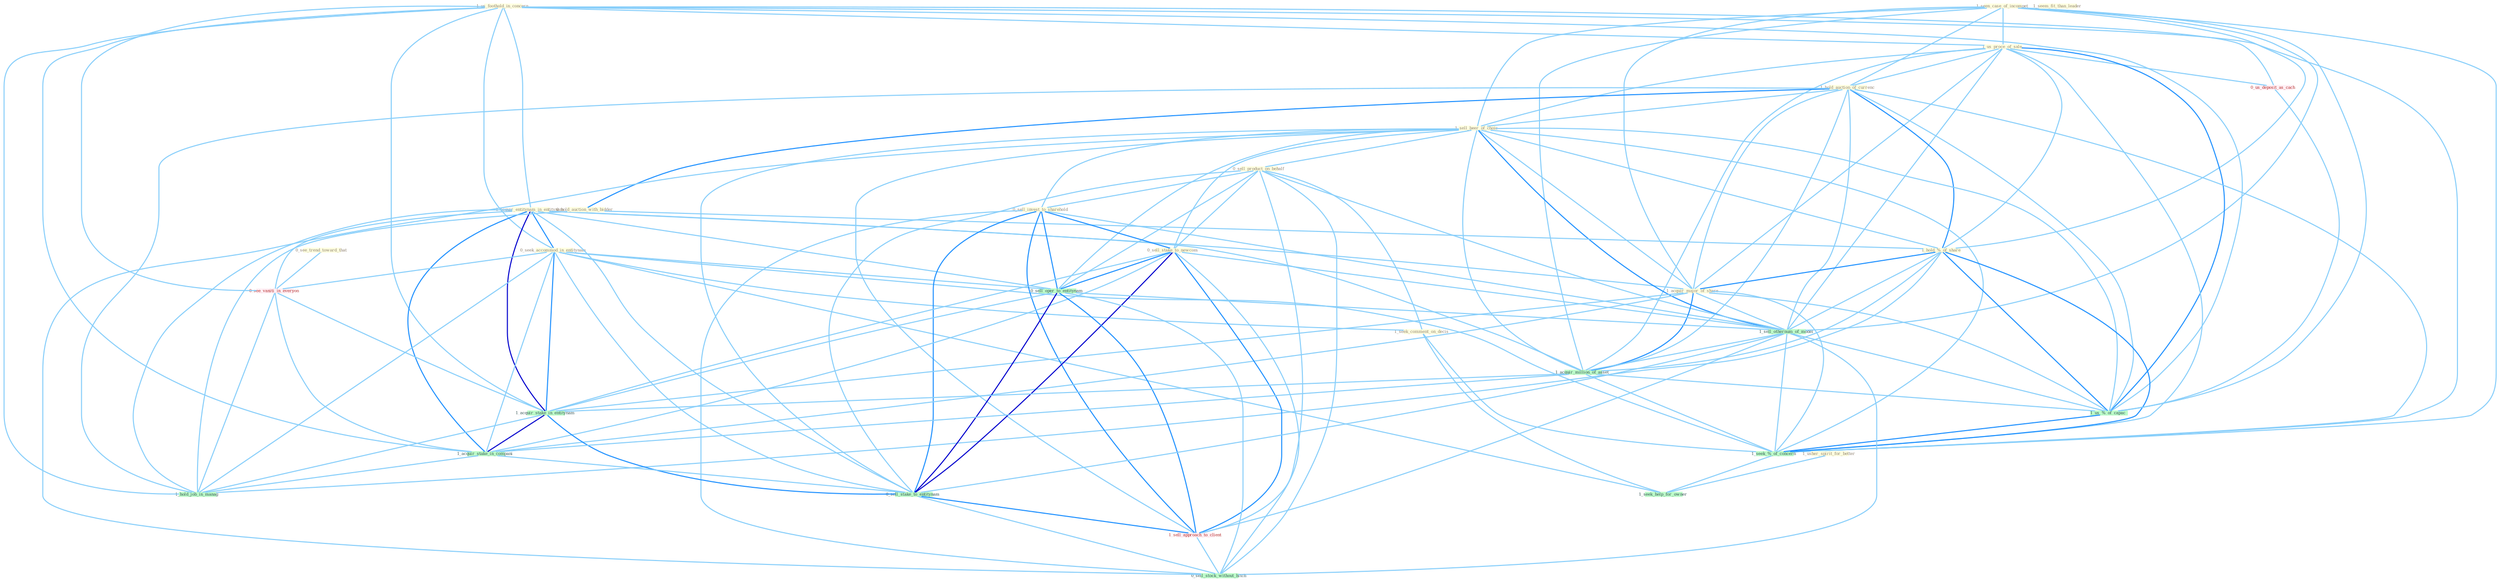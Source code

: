 Graph G{ 
    node
    [shape=polygon,style=filled,width=.5,height=.06,color="#BDFCC9",fixedsize=true,fontsize=4,
    fontcolor="#2f4f4f"];
    {node
    [color="#ffffe0", fontcolor="#8b7d6b"] "1_us_foothold_in_concern " "1_acquir_entitynam_in_entitynam " "1_seen_case_of_incompet " "1_us_proce_of_sale " "1_hold_auction_of_currenc " "1_usher_spirit_for_better " "1_sell_beer_of_choic " "0_hold_auction_with_bidder " "0_seek_accommod_in_entitynam " "1_hold_%_of_share " "0_sell_product_on_behalf " "0_sell_invest_to_sharehold " "1_acquir_major_of_share " "1_seem_fit_than_leader " "0_sell_stake_to_newcom " "0_see_trend_toward_that " "1_seek_comment_on_decis "}
{node [color="#fff0f5", fontcolor="#b22222"] "0_see_vaniti_in_everyon " "0_us_deposit_as_cach " "1_sell_approach_to_client "}
edge [color="#B0E2FF"];

	"1_us_foothold_in_concern " -- "1_acquir_entitynam_in_entitynam " [w="1", color="#87cefa" ];
	"1_us_foothold_in_concern " -- "1_us_proce_of_sale " [w="1", color="#87cefa" ];
	"1_us_foothold_in_concern " -- "0_seek_accommod_in_entitynam " [w="1", color="#87cefa" ];
	"1_us_foothold_in_concern " -- "0_see_vaniti_in_everyon " [w="1", color="#87cefa" ];
	"1_us_foothold_in_concern " -- "0_us_deposit_as_cach " [w="1", color="#87cefa" ];
	"1_us_foothold_in_concern " -- "1_acquir_stake_in_entitynam " [w="1", color="#87cefa" ];
	"1_us_foothold_in_concern " -- "1_acquir_stake_in_compani " [w="1", color="#87cefa" ];
	"1_us_foothold_in_concern " -- "1_us_%_of_capac " [w="1", color="#87cefa" ];
	"1_us_foothold_in_concern " -- "1_hold_job_in_manag " [w="1", color="#87cefa" ];
	"1_us_foothold_in_concern " -- "1_seek_%_of_concern " [w="1", color="#87cefa" ];
	"1_acquir_entitynam_in_entitynam " -- "0_seek_accommod_in_entitynam " [w="2", color="#1e90ff" , len=0.8];
	"1_acquir_entitynam_in_entitynam " -- "1_acquir_major_of_share " [w="1", color="#87cefa" ];
	"1_acquir_entitynam_in_entitynam " -- "0_sell_oper_to_entitynam " [w="1", color="#87cefa" ];
	"1_acquir_entitynam_in_entitynam " -- "0_see_vaniti_in_everyon " [w="1", color="#87cefa" ];
	"1_acquir_entitynam_in_entitynam " -- "1_acquir_million_of_asset " [w="1", color="#87cefa" ];
	"1_acquir_entitynam_in_entitynam " -- "1_acquir_stake_in_entitynam " [w="3", color="#0000cd" , len=0.6];
	"1_acquir_entitynam_in_entitynam " -- "1_acquir_stake_in_compani " [w="2", color="#1e90ff" , len=0.8];
	"1_acquir_entitynam_in_entitynam " -- "0_sell_stake_to_entitynam " [w="1", color="#87cefa" ];
	"1_acquir_entitynam_in_entitynam " -- "1_hold_job_in_manag " [w="1", color="#87cefa" ];
	"1_seen_case_of_incompet " -- "1_us_proce_of_sale " [w="1", color="#87cefa" ];
	"1_seen_case_of_incompet " -- "1_hold_auction_of_currenc " [w="1", color="#87cefa" ];
	"1_seen_case_of_incompet " -- "1_sell_beer_of_choic " [w="1", color="#87cefa" ];
	"1_seen_case_of_incompet " -- "1_hold_%_of_share " [w="1", color="#87cefa" ];
	"1_seen_case_of_incompet " -- "1_acquir_major_of_share " [w="1", color="#87cefa" ];
	"1_seen_case_of_incompet " -- "1_sell_othernum_of_model " [w="1", color="#87cefa" ];
	"1_seen_case_of_incompet " -- "1_acquir_million_of_asset " [w="1", color="#87cefa" ];
	"1_seen_case_of_incompet " -- "1_us_%_of_capac " [w="1", color="#87cefa" ];
	"1_seen_case_of_incompet " -- "1_seek_%_of_concern " [w="1", color="#87cefa" ];
	"1_us_proce_of_sale " -- "1_hold_auction_of_currenc " [w="1", color="#87cefa" ];
	"1_us_proce_of_sale " -- "1_sell_beer_of_choic " [w="1", color="#87cefa" ];
	"1_us_proce_of_sale " -- "1_hold_%_of_share " [w="1", color="#87cefa" ];
	"1_us_proce_of_sale " -- "1_acquir_major_of_share " [w="1", color="#87cefa" ];
	"1_us_proce_of_sale " -- "1_sell_othernum_of_model " [w="1", color="#87cefa" ];
	"1_us_proce_of_sale " -- "1_acquir_million_of_asset " [w="1", color="#87cefa" ];
	"1_us_proce_of_sale " -- "0_us_deposit_as_cach " [w="1", color="#87cefa" ];
	"1_us_proce_of_sale " -- "1_us_%_of_capac " [w="2", color="#1e90ff" , len=0.8];
	"1_us_proce_of_sale " -- "1_seek_%_of_concern " [w="1", color="#87cefa" ];
	"1_hold_auction_of_currenc " -- "1_sell_beer_of_choic " [w="1", color="#87cefa" ];
	"1_hold_auction_of_currenc " -- "0_hold_auction_with_bidder " [w="2", color="#1e90ff" , len=0.8];
	"1_hold_auction_of_currenc " -- "1_hold_%_of_share " [w="2", color="#1e90ff" , len=0.8];
	"1_hold_auction_of_currenc " -- "1_acquir_major_of_share " [w="1", color="#87cefa" ];
	"1_hold_auction_of_currenc " -- "1_sell_othernum_of_model " [w="1", color="#87cefa" ];
	"1_hold_auction_of_currenc " -- "1_acquir_million_of_asset " [w="1", color="#87cefa" ];
	"1_hold_auction_of_currenc " -- "1_us_%_of_capac " [w="1", color="#87cefa" ];
	"1_hold_auction_of_currenc " -- "1_hold_job_in_manag " [w="1", color="#87cefa" ];
	"1_hold_auction_of_currenc " -- "1_seek_%_of_concern " [w="1", color="#87cefa" ];
	"1_usher_spirit_for_better " -- "1_seek_help_for_owner " [w="1", color="#87cefa" ];
	"1_sell_beer_of_choic " -- "1_hold_%_of_share " [w="1", color="#87cefa" ];
	"1_sell_beer_of_choic " -- "0_sell_product_on_behalf " [w="1", color="#87cefa" ];
	"1_sell_beer_of_choic " -- "0_sell_invest_to_sharehold " [w="1", color="#87cefa" ];
	"1_sell_beer_of_choic " -- "1_acquir_major_of_share " [w="1", color="#87cefa" ];
	"1_sell_beer_of_choic " -- "0_sell_stake_to_newcom " [w="1", color="#87cefa" ];
	"1_sell_beer_of_choic " -- "0_sell_oper_to_entitynam " [w="1", color="#87cefa" ];
	"1_sell_beer_of_choic " -- "1_sell_othernum_of_model " [w="2", color="#1e90ff" , len=0.8];
	"1_sell_beer_of_choic " -- "1_acquir_million_of_asset " [w="1", color="#87cefa" ];
	"1_sell_beer_of_choic " -- "0_sell_stake_to_entitynam " [w="1", color="#87cefa" ];
	"1_sell_beer_of_choic " -- "1_us_%_of_capac " [w="1", color="#87cefa" ];
	"1_sell_beer_of_choic " -- "1_sell_approach_to_client " [w="1", color="#87cefa" ];
	"1_sell_beer_of_choic " -- "0_sell_stock_without_hitch " [w="1", color="#87cefa" ];
	"1_sell_beer_of_choic " -- "1_seek_%_of_concern " [w="1", color="#87cefa" ];
	"0_hold_auction_with_bidder " -- "1_hold_%_of_share " [w="1", color="#87cefa" ];
	"0_hold_auction_with_bidder " -- "1_hold_job_in_manag " [w="1", color="#87cefa" ];
	"0_seek_accommod_in_entitynam " -- "1_seek_comment_on_decis " [w="1", color="#87cefa" ];
	"0_seek_accommod_in_entitynam " -- "0_sell_oper_to_entitynam " [w="1", color="#87cefa" ];
	"0_seek_accommod_in_entitynam " -- "0_see_vaniti_in_everyon " [w="1", color="#87cefa" ];
	"0_seek_accommod_in_entitynam " -- "1_acquir_stake_in_entitynam " [w="2", color="#1e90ff" , len=0.8];
	"0_seek_accommod_in_entitynam " -- "1_acquir_stake_in_compani " [w="1", color="#87cefa" ];
	"0_seek_accommod_in_entitynam " -- "0_sell_stake_to_entitynam " [w="1", color="#87cefa" ];
	"0_seek_accommod_in_entitynam " -- "1_hold_job_in_manag " [w="1", color="#87cefa" ];
	"0_seek_accommod_in_entitynam " -- "1_seek_%_of_concern " [w="1", color="#87cefa" ];
	"0_seek_accommod_in_entitynam " -- "1_seek_help_for_owner " [w="1", color="#87cefa" ];
	"1_hold_%_of_share " -- "1_acquir_major_of_share " [w="2", color="#1e90ff" , len=0.8];
	"1_hold_%_of_share " -- "1_sell_othernum_of_model " [w="1", color="#87cefa" ];
	"1_hold_%_of_share " -- "1_acquir_million_of_asset " [w="1", color="#87cefa" ];
	"1_hold_%_of_share " -- "1_us_%_of_capac " [w="2", color="#1e90ff" , len=0.8];
	"1_hold_%_of_share " -- "1_hold_job_in_manag " [w="1", color="#87cefa" ];
	"1_hold_%_of_share " -- "1_seek_%_of_concern " [w="2", color="#1e90ff" , len=0.8];
	"0_sell_product_on_behalf " -- "0_sell_invest_to_sharehold " [w="1", color="#87cefa" ];
	"0_sell_product_on_behalf " -- "0_sell_stake_to_newcom " [w="1", color="#87cefa" ];
	"0_sell_product_on_behalf " -- "1_seek_comment_on_decis " [w="1", color="#87cefa" ];
	"0_sell_product_on_behalf " -- "0_sell_oper_to_entitynam " [w="1", color="#87cefa" ];
	"0_sell_product_on_behalf " -- "1_sell_othernum_of_model " [w="1", color="#87cefa" ];
	"0_sell_product_on_behalf " -- "0_sell_stake_to_entitynam " [w="1", color="#87cefa" ];
	"0_sell_product_on_behalf " -- "1_sell_approach_to_client " [w="1", color="#87cefa" ];
	"0_sell_product_on_behalf " -- "0_sell_stock_without_hitch " [w="1", color="#87cefa" ];
	"0_sell_invest_to_sharehold " -- "0_sell_stake_to_newcom " [w="2", color="#1e90ff" , len=0.8];
	"0_sell_invest_to_sharehold " -- "0_sell_oper_to_entitynam " [w="2", color="#1e90ff" , len=0.8];
	"0_sell_invest_to_sharehold " -- "1_sell_othernum_of_model " [w="1", color="#87cefa" ];
	"0_sell_invest_to_sharehold " -- "0_sell_stake_to_entitynam " [w="2", color="#1e90ff" , len=0.8];
	"0_sell_invest_to_sharehold " -- "1_sell_approach_to_client " [w="2", color="#1e90ff" , len=0.8];
	"0_sell_invest_to_sharehold " -- "0_sell_stock_without_hitch " [w="1", color="#87cefa" ];
	"1_acquir_major_of_share " -- "1_sell_othernum_of_model " [w="1", color="#87cefa" ];
	"1_acquir_major_of_share " -- "1_acquir_million_of_asset " [w="2", color="#1e90ff" , len=0.8];
	"1_acquir_major_of_share " -- "1_acquir_stake_in_entitynam " [w="1", color="#87cefa" ];
	"1_acquir_major_of_share " -- "1_acquir_stake_in_compani " [w="1", color="#87cefa" ];
	"1_acquir_major_of_share " -- "1_us_%_of_capac " [w="1", color="#87cefa" ];
	"1_acquir_major_of_share " -- "1_seek_%_of_concern " [w="1", color="#87cefa" ];
	"0_sell_stake_to_newcom " -- "0_sell_oper_to_entitynam " [w="2", color="#1e90ff" , len=0.8];
	"0_sell_stake_to_newcom " -- "1_sell_othernum_of_model " [w="1", color="#87cefa" ];
	"0_sell_stake_to_newcom " -- "1_acquir_stake_in_entitynam " [w="1", color="#87cefa" ];
	"0_sell_stake_to_newcom " -- "1_acquir_stake_in_compani " [w="1", color="#87cefa" ];
	"0_sell_stake_to_newcom " -- "0_sell_stake_to_entitynam " [w="3", color="#0000cd" , len=0.6];
	"0_sell_stake_to_newcom " -- "1_sell_approach_to_client " [w="2", color="#1e90ff" , len=0.8];
	"0_sell_stake_to_newcom " -- "0_sell_stock_without_hitch " [w="1", color="#87cefa" ];
	"0_see_trend_toward_that " -- "0_see_vaniti_in_everyon " [w="1", color="#87cefa" ];
	"1_seek_comment_on_decis " -- "1_seek_%_of_concern " [w="1", color="#87cefa" ];
	"1_seek_comment_on_decis " -- "1_seek_help_for_owner " [w="1", color="#87cefa" ];
	"0_sell_oper_to_entitynam " -- "1_sell_othernum_of_model " [w="1", color="#87cefa" ];
	"0_sell_oper_to_entitynam " -- "1_acquir_stake_in_entitynam " [w="1", color="#87cefa" ];
	"0_sell_oper_to_entitynam " -- "0_sell_stake_to_entitynam " [w="3", color="#0000cd" , len=0.6];
	"0_sell_oper_to_entitynam " -- "1_sell_approach_to_client " [w="2", color="#1e90ff" , len=0.8];
	"0_sell_oper_to_entitynam " -- "0_sell_stock_without_hitch " [w="1", color="#87cefa" ];
	"1_sell_othernum_of_model " -- "1_acquir_million_of_asset " [w="1", color="#87cefa" ];
	"1_sell_othernum_of_model " -- "0_sell_stake_to_entitynam " [w="1", color="#87cefa" ];
	"1_sell_othernum_of_model " -- "1_us_%_of_capac " [w="1", color="#87cefa" ];
	"1_sell_othernum_of_model " -- "1_sell_approach_to_client " [w="1", color="#87cefa" ];
	"1_sell_othernum_of_model " -- "0_sell_stock_without_hitch " [w="1", color="#87cefa" ];
	"1_sell_othernum_of_model " -- "1_seek_%_of_concern " [w="1", color="#87cefa" ];
	"0_see_vaniti_in_everyon " -- "1_acquir_stake_in_entitynam " [w="1", color="#87cefa" ];
	"0_see_vaniti_in_everyon " -- "1_acquir_stake_in_compani " [w="1", color="#87cefa" ];
	"0_see_vaniti_in_everyon " -- "1_hold_job_in_manag " [w="1", color="#87cefa" ];
	"1_acquir_million_of_asset " -- "1_acquir_stake_in_entitynam " [w="1", color="#87cefa" ];
	"1_acquir_million_of_asset " -- "1_acquir_stake_in_compani " [w="1", color="#87cefa" ];
	"1_acquir_million_of_asset " -- "1_us_%_of_capac " [w="1", color="#87cefa" ];
	"1_acquir_million_of_asset " -- "1_seek_%_of_concern " [w="1", color="#87cefa" ];
	"0_us_deposit_as_cach " -- "1_us_%_of_capac " [w="1", color="#87cefa" ];
	"1_acquir_stake_in_entitynam " -- "1_acquir_stake_in_compani " [w="3", color="#0000cd" , len=0.6];
	"1_acquir_stake_in_entitynam " -- "0_sell_stake_to_entitynam " [w="2", color="#1e90ff" , len=0.8];
	"1_acquir_stake_in_entitynam " -- "1_hold_job_in_manag " [w="1", color="#87cefa" ];
	"1_acquir_stake_in_compani " -- "0_sell_stake_to_entitynam " [w="1", color="#87cefa" ];
	"1_acquir_stake_in_compani " -- "1_hold_job_in_manag " [w="1", color="#87cefa" ];
	"0_sell_stake_to_entitynam " -- "1_sell_approach_to_client " [w="2", color="#1e90ff" , len=0.8];
	"0_sell_stake_to_entitynam " -- "0_sell_stock_without_hitch " [w="1", color="#87cefa" ];
	"1_us_%_of_capac " -- "1_seek_%_of_concern " [w="2", color="#1e90ff" , len=0.8];
	"1_sell_approach_to_client " -- "0_sell_stock_without_hitch " [w="1", color="#87cefa" ];
	"1_seek_%_of_concern " -- "1_seek_help_for_owner " [w="1", color="#87cefa" ];
}